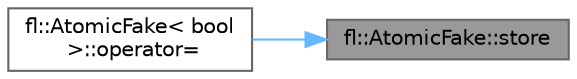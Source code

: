 digraph "fl::AtomicFake::store"
{
 // INTERACTIVE_SVG=YES
 // LATEX_PDF_SIZE
  bgcolor="transparent";
  edge [fontname=Helvetica,fontsize=10,labelfontname=Helvetica,labelfontsize=10];
  node [fontname=Helvetica,fontsize=10,shape=box,height=0.2,width=0.4];
  rankdir="RL";
  Node1 [id="Node000001",label="fl::AtomicFake::store",height=0.2,width=0.4,color="gray40", fillcolor="grey60", style="filled", fontcolor="black",tooltip=" "];
  Node1 -> Node2 [id="edge1_Node000001_Node000002",dir="back",color="steelblue1",style="solid",tooltip=" "];
  Node2 [id="Node000002",label="fl::AtomicFake\< bool\l \>::operator=",height=0.2,width=0.4,color="grey40", fillcolor="white", style="filled",URL="$da/d98/classfl_1_1_atomic_fake_aaa8f369622100371eba31e51f329a20a.html#aaa8f369622100371eba31e51f329a20a",tooltip=" "];
}
